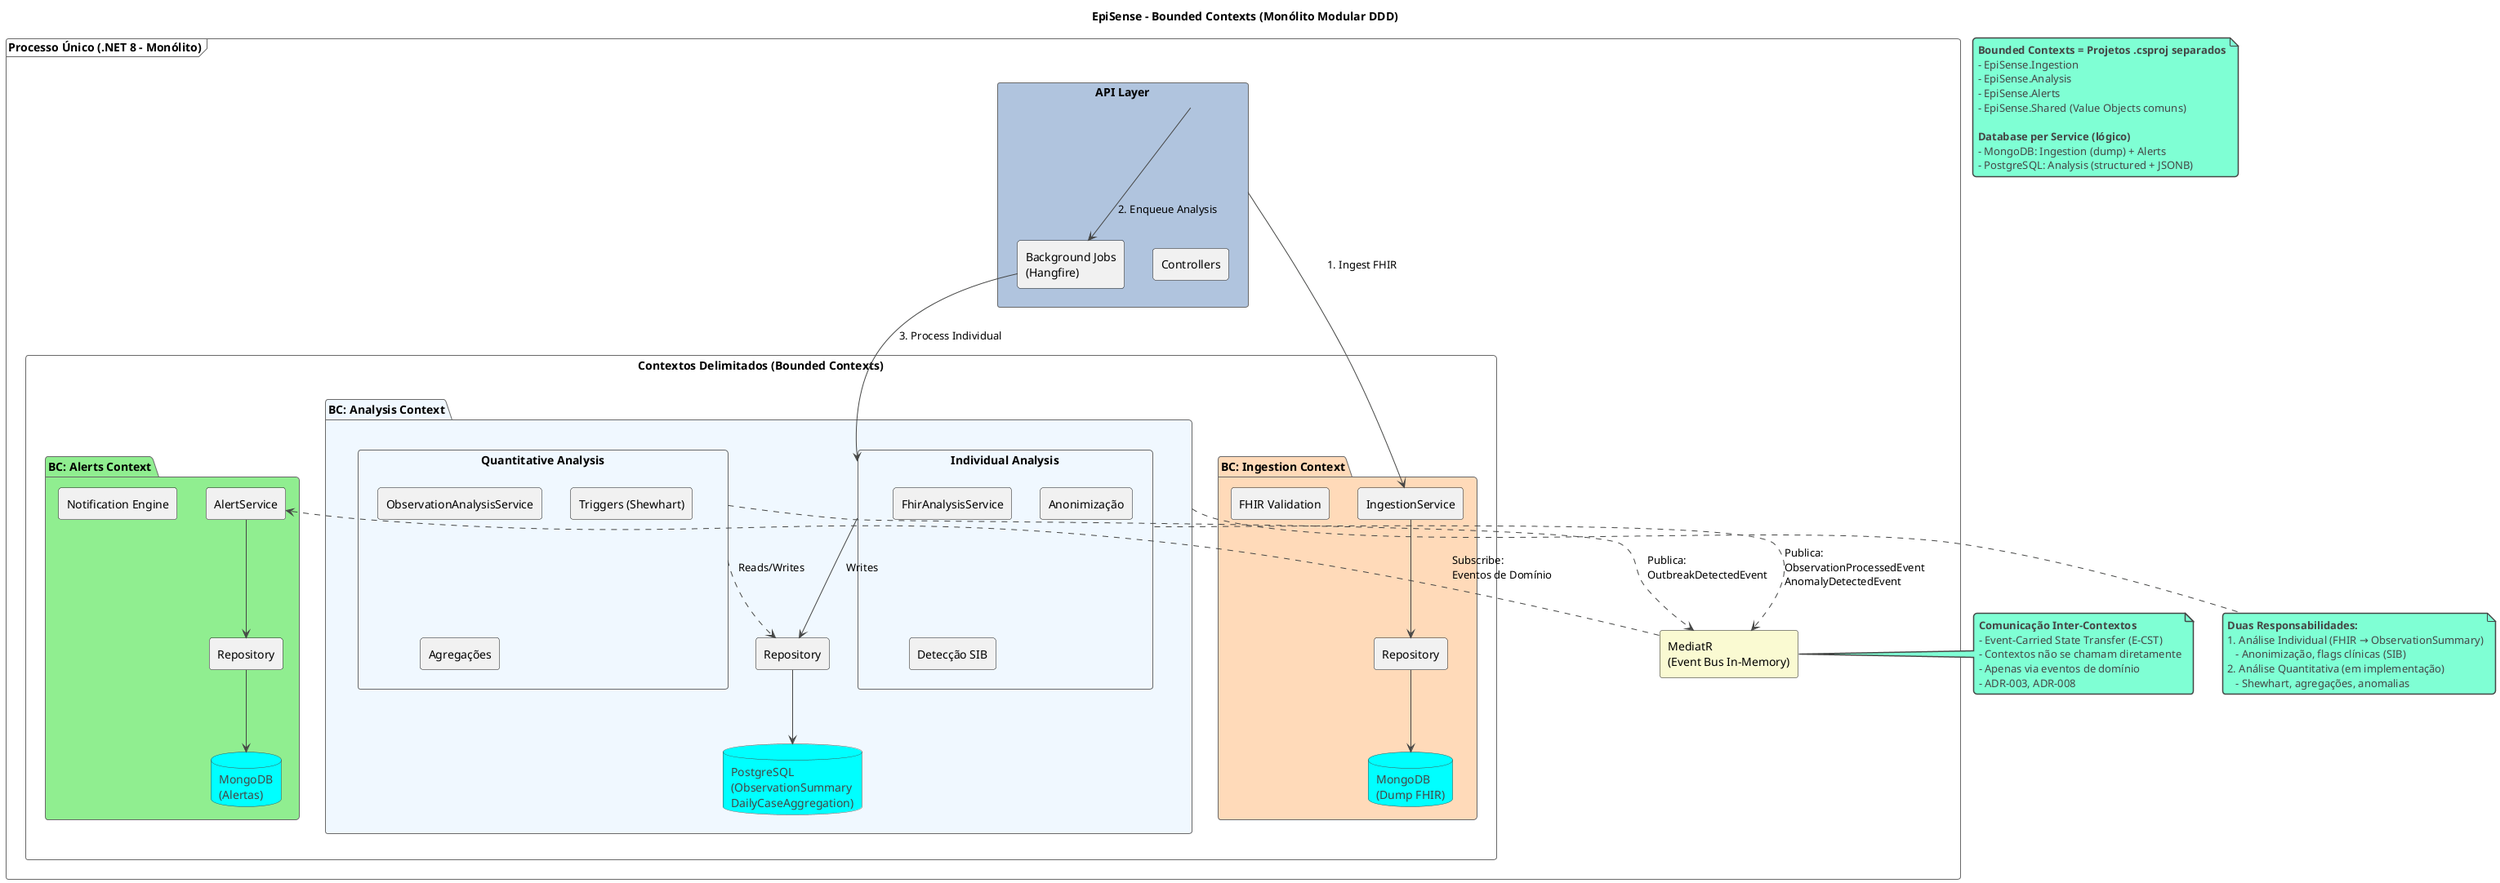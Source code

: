 @startuml modular-monolith
!theme vibrant
skinparam backgroundColor White
skinparam componentStyle rectangle
skinparam defaultTextAlignment left
skinparam shadowing false

title EpiSense - Bounded Contexts (Monólito Modular DDD)

frame "Processo Único (.NET 8 - Monólito)" {
    
    component "API Layer" as API #LightSteelBlue {
        [Controllers]
        [Background Jobs\n(Hangfire)]
    }

    rectangle "Contextos Delimitados (Bounded Contexts)" {
        
        package "BC: Ingestion Context" #PeachPuff {
            [IngestionService]
            [FHIR Validation]
            component "Repository" as IngestionRepo
            database "MongoDB\n(Dump FHIR)" as MongoIngestion
            
            IngestionRepo --> MongoIngestion
        }

        package "BC: Analysis Context" #AliceBlue {
            component "Individual Analysis" as IndivAnalysis {
                [FhirAnalysisService]
                [Anonimização]
                [Detecção SIB]
            }
            
            component "Quantitative Analysis" as QuantAnalysis {
                [ObservationAnalysisService]
                [Triggers (Shewhart)]
                [Agregações]
            }
            
            component "Repository" as AnalysisRepo
            database "PostgreSQL\n(ObservationSummary\nDailyCaseAggregation)" as PostgresAnalysis
            
            AnalysisRepo --> PostgresAnalysis
        }

        package "BC: Alerts Context" #LightGreen {
            [AlertService]
            [Notification Engine]
            component "Repository" as AlertsRepo
            database "MongoDB\n(Alertas)" as MongoAlerts
            
            AlertsRepo --> MongoAlerts
        }
    }

    component "MediatR\n(Event Bus In-Memory)" as Mediator #LightGoldenRodYellow
}

' Fluxo de orquestração da API
API --> IngestionService : 1. Ingest FHIR
API --> [Background Jobs\n(Hangfire)] : 2. Enqueue Analysis

' Fluxo de processamento assíncrono
[Background Jobs\n(Hangfire)] --> IndivAnalysis : 3. Process Individual

' Fluxo de triggers periódicos
QuantAnalysis ..> AnalysisRepo : Reads/Writes
IndivAnalysis --> AnalysisRepo : Writes

' Comunicação entre contextos via eventos
IndivAnalysis ..> Mediator : Publica:\nObservationProcessedEvent\nAnomalyDetectedEvent
QuantAnalysis ..> Mediator : Publica:\nOutbreakDetectedEvent
Mediator ..> AlertService : Subscribe:\nEventos de Domínio

' Persistência por contexto
IngestionService --> IngestionRepo
AlertService --> AlertsRepo

note right of Mediator
    **Comunicação Inter-Contextos**
    - Event-Carried State Transfer (E-CST)
    - Contextos não se chamam diretamente
    - Apenas via eventos de domínio
    - ADR-003, ADR-008
end note

note bottom of "BC: Analysis Context"
    **Duas Responsabilidades:**
    1. Análise Individual (FHIR → ObservationSummary)
       - Anonimização, flags clínicas (SIB)
    2. Análise Quantitativa (em implementação)
       - Shewhart, agregações, anomalias
end note

note as DeployNote
    **Bounded Contexts = Projetos .csproj separados**
    - EpiSense.Ingestion
    - EpiSense.Analysis
    - EpiSense.Alerts
    - EpiSense.Shared (Value Objects comuns)
    
    **Database per Service (lógico)**
    - MongoDB: Ingestion (dump) + Alerts
    - PostgreSQL: Analysis (structured + JSONB)
end note

@enduml